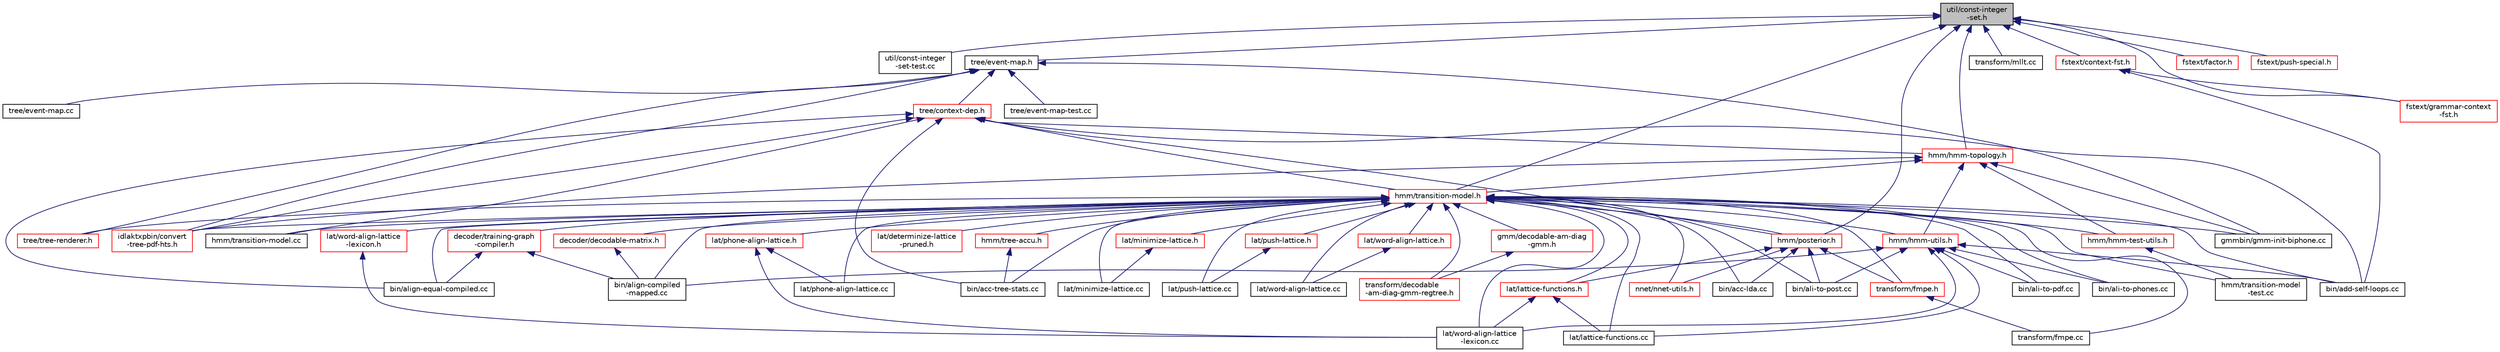 digraph "util/const-integer-set.h"
{
  edge [fontname="Helvetica",fontsize="10",labelfontname="Helvetica",labelfontsize="10"];
  node [fontname="Helvetica",fontsize="10",shape=record];
  Node32 [label="util/const-integer\l-set.h",height=0.2,width=0.4,color="black", fillcolor="grey75", style="filled", fontcolor="black"];
  Node32 -> Node33 [dir="back",color="midnightblue",fontsize="10",style="solid",fontname="Helvetica"];
  Node33 [label="util/const-integer\l-set-test.cc",height=0.2,width=0.4,color="black", fillcolor="white", style="filled",URL="$const-integer-set-test_8cc.html"];
  Node32 -> Node34 [dir="back",color="midnightblue",fontsize="10",style="solid",fontname="Helvetica"];
  Node34 [label="tree/event-map.h",height=0.2,width=0.4,color="black", fillcolor="white", style="filled",URL="$event-map_8h.html"];
  Node34 -> Node35 [dir="back",color="midnightblue",fontsize="10",style="solid",fontname="Helvetica"];
  Node35 [label="tree/context-dep.h",height=0.2,width=0.4,color="red", fillcolor="white", style="filled",URL="$context-dep_8h.html"];
  Node35 -> Node60 [dir="back",color="midnightblue",fontsize="10",style="solid",fontname="Helvetica"];
  Node60 [label="hmm/transition-model.h",height=0.2,width=0.4,color="red", fillcolor="white", style="filled",URL="$transition-model_8h.html"];
  Node60 -> Node61 [dir="back",color="midnightblue",fontsize="10",style="solid",fontname="Helvetica"];
  Node61 [label="tree/tree-renderer.h",height=0.2,width=0.4,color="red", fillcolor="white", style="filled",URL="$tree-renderer_8h.html"];
  Node60 -> Node64 [dir="back",color="midnightblue",fontsize="10",style="solid",fontname="Helvetica"];
  Node64 [label="gmm/decodable-am-diag\l-gmm.h",height=0.2,width=0.4,color="red", fillcolor="white", style="filled",URL="$decodable-am-diag-gmm_8h.html"];
  Node64 -> Node66 [dir="back",color="midnightblue",fontsize="10",style="solid",fontname="Helvetica"];
  Node66 [label="transform/decodable\l-am-diag-gmm-regtree.h",height=0.2,width=0.4,color="red", fillcolor="white", style="filled",URL="$decodable-am-diag-gmm-regtree_8h.html"];
  Node60 -> Node66 [dir="back",color="midnightblue",fontsize="10",style="solid",fontname="Helvetica"];
  Node60 -> Node82 [dir="back",color="midnightblue",fontsize="10",style="solid",fontname="Helvetica"];
  Node82 [label="transform/fmpe.h",height=0.2,width=0.4,color="red", fillcolor="white", style="filled",URL="$fmpe_8h.html"];
  Node82 -> Node84 [dir="back",color="midnightblue",fontsize="10",style="solid",fontname="Helvetica"];
  Node84 [label="transform/fmpe.cc",height=0.2,width=0.4,color="black", fillcolor="white", style="filled",URL="$fmpe_8cc.html"];
  Node60 -> Node91 [dir="back",color="midnightblue",fontsize="10",style="solid",fontname="Helvetica"];
  Node91 [label="hmm/posterior.h",height=0.2,width=0.4,color="red", fillcolor="white", style="filled",URL="$posterior_8h.html"];
  Node91 -> Node82 [dir="back",color="midnightblue",fontsize="10",style="solid",fontname="Helvetica"];
  Node91 -> Node94 [dir="back",color="midnightblue",fontsize="10",style="solid",fontname="Helvetica"];
  Node94 [label="lat/lattice-functions.h",height=0.2,width=0.4,color="red", fillcolor="white", style="filled",URL="$lattice-functions_8h.html"];
  Node94 -> Node102 [dir="back",color="midnightblue",fontsize="10",style="solid",fontname="Helvetica"];
  Node102 [label="lat/lattice-functions.cc",height=0.2,width=0.4,color="black", fillcolor="white", style="filled",URL="$lattice-functions_8cc.html"];
  Node94 -> Node105 [dir="back",color="midnightblue",fontsize="10",style="solid",fontname="Helvetica"];
  Node105 [label="lat/word-align-lattice\l-lexicon.cc",height=0.2,width=0.4,color="black", fillcolor="white", style="filled",URL="$word-align-lattice-lexicon_8cc.html"];
  Node91 -> Node160 [dir="back",color="midnightblue",fontsize="10",style="solid",fontname="Helvetica"];
  Node160 [label="nnet/nnet-utils.h",height=0.2,width=0.4,color="red", fillcolor="white", style="filled",URL="$nnet-utils_8h.html"];
  Node91 -> Node203 [dir="back",color="midnightblue",fontsize="10",style="solid",fontname="Helvetica"];
  Node203 [label="bin/acc-lda.cc",height=0.2,width=0.4,color="black", fillcolor="white", style="filled",URL="$acc-lda_8cc.html"];
  Node91 -> Node204 [dir="back",color="midnightblue",fontsize="10",style="solid",fontname="Helvetica"];
  Node204 [label="bin/ali-to-post.cc",height=0.2,width=0.4,color="black", fillcolor="white", style="filled",URL="$ali-to-post_8cc.html"];
  Node60 -> Node84 [dir="back",color="midnightblue",fontsize="10",style="solid",fontname="Helvetica"];
  Node60 -> Node350 [dir="back",color="midnightblue",fontsize="10",style="solid",fontname="Helvetica"];
  Node350 [label="hmm/hmm-test-utils.h",height=0.2,width=0.4,color="red", fillcolor="white", style="filled",URL="$hmm-test-utils_8h.html"];
  Node350 -> Node353 [dir="back",color="midnightblue",fontsize="10",style="solid",fontname="Helvetica"];
  Node353 [label="hmm/transition-model\l-test.cc",height=0.2,width=0.4,color="black", fillcolor="white", style="filled",URL="$transition-model-test_8cc.html"];
  Node60 -> Node356 [dir="back",color="midnightblue",fontsize="10",style="solid",fontname="Helvetica"];
  Node356 [label="hmm/hmm-utils.h",height=0.2,width=0.4,color="red", fillcolor="white", style="filled",URL="$hmm-utils_8h.html"];
  Node356 -> Node102 [dir="back",color="midnightblue",fontsize="10",style="solid",fontname="Helvetica"];
  Node356 -> Node105 [dir="back",color="midnightblue",fontsize="10",style="solid",fontname="Helvetica"];
  Node356 -> Node359 [dir="back",color="midnightblue",fontsize="10",style="solid",fontname="Helvetica"];
  Node359 [label="bin/add-self-loops.cc",height=0.2,width=0.4,color="black", fillcolor="white", style="filled",URL="$add-self-loops_8cc.html"];
  Node356 -> Node360 [dir="back",color="midnightblue",fontsize="10",style="solid",fontname="Helvetica"];
  Node360 [label="bin/ali-to-pdf.cc",height=0.2,width=0.4,color="black", fillcolor="white", style="filled",URL="$ali-to-pdf_8cc.html"];
  Node356 -> Node361 [dir="back",color="midnightblue",fontsize="10",style="solid",fontname="Helvetica"];
  Node361 [label="bin/ali-to-phones.cc",height=0.2,width=0.4,color="black", fillcolor="white", style="filled",URL="$ali-to-phones_8cc.html"];
  Node356 -> Node204 [dir="back",color="midnightblue",fontsize="10",style="solid",fontname="Helvetica"];
  Node356 -> Node362 [dir="back",color="midnightblue",fontsize="10",style="solid",fontname="Helvetica"];
  Node362 [label="bin/align-compiled\l-mapped.cc",height=0.2,width=0.4,color="black", fillcolor="white", style="filled",URL="$align-compiled-mapped_8cc.html"];
  Node60 -> Node52 [dir="back",color="midnightblue",fontsize="10",style="solid",fontname="Helvetica"];
  Node52 [label="hmm/tree-accu.h",height=0.2,width=0.4,color="red", fillcolor="white", style="filled",URL="$tree-accu_8h.html"];
  Node52 -> Node48 [dir="back",color="midnightblue",fontsize="10",style="solid",fontname="Helvetica"];
  Node48 [label="bin/acc-tree-stats.cc",height=0.2,width=0.4,color="black", fillcolor="white", style="filled",URL="$acc-tree-stats_8cc.html"];
  Node60 -> Node353 [dir="back",color="midnightblue",fontsize="10",style="solid",fontname="Helvetica"];
  Node60 -> Node376 [dir="back",color="midnightblue",fontsize="10",style="solid",fontname="Helvetica"];
  Node376 [label="hmm/transition-model.cc",height=0.2,width=0.4,color="black", fillcolor="white", style="filled",URL="$transition-model_8cc.html"];
  Node60 -> Node377 [dir="back",color="midnightblue",fontsize="10",style="solid",fontname="Helvetica"];
  Node377 [label="decoder/decodable-matrix.h",height=0.2,width=0.4,color="red", fillcolor="white", style="filled",URL="$decodable-matrix_8h.html"];
  Node377 -> Node362 [dir="back",color="midnightblue",fontsize="10",style="solid",fontname="Helvetica"];
  Node60 -> Node383 [dir="back",color="midnightblue",fontsize="10",style="solid",fontname="Helvetica"];
  Node383 [label="lat/determinize-lattice\l-pruned.h",height=0.2,width=0.4,color="red", fillcolor="white", style="filled",URL="$determinize-lattice-pruned_8h.html"];
  Node60 -> Node94 [dir="back",color="midnightblue",fontsize="10",style="solid",fontname="Helvetica"];
  Node60 -> Node394 [dir="back",color="midnightblue",fontsize="10",style="solid",fontname="Helvetica"];
  Node394 [label="decoder/training-graph\l-compiler.h",height=0.2,width=0.4,color="red", fillcolor="white", style="filled",URL="$training-graph-compiler_8h.html"];
  Node394 -> Node362 [dir="back",color="midnightblue",fontsize="10",style="solid",fontname="Helvetica"];
  Node394 -> Node395 [dir="back",color="midnightblue",fontsize="10",style="solid",fontname="Helvetica"];
  Node395 [label="bin/align-equal-compiled.cc",height=0.2,width=0.4,color="black", fillcolor="white", style="filled",URL="$align-equal-compiled_8cc.html"];
  Node60 -> Node399 [dir="back",color="midnightblue",fontsize="10",style="solid",fontname="Helvetica"];
  Node399 [label="lat/minimize-lattice.h",height=0.2,width=0.4,color="red", fillcolor="white", style="filled",URL="$minimize-lattice_8h.html"];
  Node399 -> Node401 [dir="back",color="midnightblue",fontsize="10",style="solid",fontname="Helvetica"];
  Node401 [label="lat/minimize-lattice.cc",height=0.2,width=0.4,color="black", fillcolor="white", style="filled",URL="$minimize-lattice_8cc.html"];
  Node60 -> Node403 [dir="back",color="midnightblue",fontsize="10",style="solid",fontname="Helvetica"];
  Node403 [label="lat/push-lattice.h",height=0.2,width=0.4,color="red", fillcolor="white", style="filled",URL="$push-lattice_8h.html"];
  Node403 -> Node405 [dir="back",color="midnightblue",fontsize="10",style="solid",fontname="Helvetica"];
  Node405 [label="lat/push-lattice.cc",height=0.2,width=0.4,color="black", fillcolor="white", style="filled",URL="$push-lattice_8cc.html"];
  Node60 -> Node102 [dir="back",color="midnightblue",fontsize="10",style="solid",fontname="Helvetica"];
  Node60 -> Node401 [dir="back",color="midnightblue",fontsize="10",style="solid",fontname="Helvetica"];
  Node60 -> Node407 [dir="back",color="midnightblue",fontsize="10",style="solid",fontname="Helvetica"];
  Node407 [label="lat/phone-align-lattice.h",height=0.2,width=0.4,color="red", fillcolor="white", style="filled",URL="$phone-align-lattice_8h.html"];
  Node407 -> Node408 [dir="back",color="midnightblue",fontsize="10",style="solid",fontname="Helvetica"];
  Node408 [label="lat/phone-align-lattice.cc",height=0.2,width=0.4,color="black", fillcolor="white", style="filled",URL="$phone-align-lattice_8cc.html"];
  Node407 -> Node105 [dir="back",color="midnightblue",fontsize="10",style="solid",fontname="Helvetica"];
  Node60 -> Node408 [dir="back",color="midnightblue",fontsize="10",style="solid",fontname="Helvetica"];
  Node60 -> Node405 [dir="back",color="midnightblue",fontsize="10",style="solid",fontname="Helvetica"];
  Node60 -> Node409 [dir="back",color="midnightblue",fontsize="10",style="solid",fontname="Helvetica"];
  Node409 [label="lat/word-align-lattice\l-lexicon.h",height=0.2,width=0.4,color="red", fillcolor="white", style="filled",URL="$word-align-lattice-lexicon_8h.html"];
  Node409 -> Node105 [dir="back",color="midnightblue",fontsize="10",style="solid",fontname="Helvetica"];
  Node60 -> Node105 [dir="back",color="midnightblue",fontsize="10",style="solid",fontname="Helvetica"];
  Node60 -> Node410 [dir="back",color="midnightblue",fontsize="10",style="solid",fontname="Helvetica"];
  Node410 [label="lat/word-align-lattice.h",height=0.2,width=0.4,color="red", fillcolor="white", style="filled",URL="$word-align-lattice_8h.html"];
  Node410 -> Node411 [dir="back",color="midnightblue",fontsize="10",style="solid",fontname="Helvetica"];
  Node411 [label="lat/word-align-lattice.cc",height=0.2,width=0.4,color="black", fillcolor="white", style="filled",URL="$word-align-lattice_8cc.html"];
  Node60 -> Node411 [dir="back",color="midnightblue",fontsize="10",style="solid",fontname="Helvetica"];
  Node60 -> Node160 [dir="back",color="midnightblue",fontsize="10",style="solid",fontname="Helvetica"];
  Node60 -> Node203 [dir="back",color="midnightblue",fontsize="10",style="solid",fontname="Helvetica"];
  Node60 -> Node48 [dir="back",color="midnightblue",fontsize="10",style="solid",fontname="Helvetica"];
  Node60 -> Node359 [dir="back",color="midnightblue",fontsize="10",style="solid",fontname="Helvetica"];
  Node60 -> Node360 [dir="back",color="midnightblue",fontsize="10",style="solid",fontname="Helvetica"];
  Node60 -> Node361 [dir="back",color="midnightblue",fontsize="10",style="solid",fontname="Helvetica"];
  Node60 -> Node204 [dir="back",color="midnightblue",fontsize="10",style="solid",fontname="Helvetica"];
  Node60 -> Node362 [dir="back",color="midnightblue",fontsize="10",style="solid",fontname="Helvetica"];
  Node60 -> Node395 [dir="back",color="midnightblue",fontsize="10",style="solid",fontname="Helvetica"];
  Node60 -> Node434 [dir="back",color="midnightblue",fontsize="10",style="solid",fontname="Helvetica"];
  Node434 [label="gmmbin/gmm-init-biphone.cc",height=0.2,width=0.4,color="black", fillcolor="white", style="filled",URL="$gmm-init-biphone_8cc.html"];
  Node60 -> Node501 [dir="back",color="midnightblue",fontsize="10",style="solid",fontname="Helvetica"];
  Node501 [label="idlaktxpbin/convert\l-tree-pdf-hts.h",height=0.2,width=0.4,color="red", fillcolor="white", style="filled",URL="$convert-tree-pdf-hts_8h.html"];
  Node35 -> Node503 [dir="back",color="midnightblue",fontsize="10",style="solid",fontname="Helvetica"];
  Node503 [label="hmm/hmm-topology.h",height=0.2,width=0.4,color="red", fillcolor="white", style="filled",URL="$hmm-topology_8h.html"];
  Node503 -> Node60 [dir="back",color="midnightblue",fontsize="10",style="solid",fontname="Helvetica"];
  Node503 -> Node350 [dir="back",color="midnightblue",fontsize="10",style="solid",fontname="Helvetica"];
  Node503 -> Node356 [dir="back",color="midnightblue",fontsize="10",style="solid",fontname="Helvetica"];
  Node503 -> Node434 [dir="back",color="midnightblue",fontsize="10",style="solid",fontname="Helvetica"];
  Node503 -> Node501 [dir="back",color="midnightblue",fontsize="10",style="solid",fontname="Helvetica"];
  Node35 -> Node91 [dir="back",color="midnightblue",fontsize="10",style="solid",fontname="Helvetica"];
  Node35 -> Node376 [dir="back",color="midnightblue",fontsize="10",style="solid",fontname="Helvetica"];
  Node35 -> Node48 [dir="back",color="midnightblue",fontsize="10",style="solid",fontname="Helvetica"];
  Node35 -> Node359 [dir="back",color="midnightblue",fontsize="10",style="solid",fontname="Helvetica"];
  Node35 -> Node395 [dir="back",color="midnightblue",fontsize="10",style="solid",fontname="Helvetica"];
  Node35 -> Node501 [dir="back",color="midnightblue",fontsize="10",style="solid",fontname="Helvetica"];
  Node34 -> Node511 [dir="back",color="midnightblue",fontsize="10",style="solid",fontname="Helvetica"];
  Node511 [label="tree/event-map-test.cc",height=0.2,width=0.4,color="black", fillcolor="white", style="filled",URL="$event-map-test_8cc.html"];
  Node34 -> Node512 [dir="back",color="midnightblue",fontsize="10",style="solid",fontname="Helvetica"];
  Node512 [label="tree/event-map.cc",height=0.2,width=0.4,color="black", fillcolor="white", style="filled",URL="$event-map_8cc.html"];
  Node34 -> Node61 [dir="back",color="midnightblue",fontsize="10",style="solid",fontname="Helvetica"];
  Node34 -> Node434 [dir="back",color="midnightblue",fontsize="10",style="solid",fontname="Helvetica"];
  Node34 -> Node501 [dir="back",color="midnightblue",fontsize="10",style="solid",fontname="Helvetica"];
  Node32 -> Node60 [dir="back",color="midnightblue",fontsize="10",style="solid",fontname="Helvetica"];
  Node32 -> Node503 [dir="back",color="midnightblue",fontsize="10",style="solid",fontname="Helvetica"];
  Node32 -> Node91 [dir="back",color="midnightblue",fontsize="10",style="solid",fontname="Helvetica"];
  Node32 -> Node513 [dir="back",color="midnightblue",fontsize="10",style="solid",fontname="Helvetica"];
  Node513 [label="transform/mllt.cc",height=0.2,width=0.4,color="black", fillcolor="white", style="filled",URL="$mllt_8cc.html"];
  Node32 -> Node514 [dir="back",color="midnightblue",fontsize="10",style="solid",fontname="Helvetica"];
  Node514 [label="fstext/context-fst.h",height=0.2,width=0.4,color="red", fillcolor="white", style="filled",URL="$context-fst_8h.html"];
  Node514 -> Node572 [dir="back",color="midnightblue",fontsize="10",style="solid",fontname="Helvetica"];
  Node572 [label="fstext/grammar-context\l-fst.h",height=0.2,width=0.4,color="red", fillcolor="white", style="filled",URL="$grammar-context-fst_8h.html"];
  Node514 -> Node359 [dir="back",color="midnightblue",fontsize="10",style="solid",fontname="Helvetica"];
  Node32 -> Node580 [dir="back",color="midnightblue",fontsize="10",style="solid",fontname="Helvetica"];
  Node580 [label="fstext/factor.h",height=0.2,width=0.4,color="red", fillcolor="white", style="filled",URL="$factor_8h.html"];
  Node32 -> Node572 [dir="back",color="midnightblue",fontsize="10",style="solid",fontname="Helvetica"];
  Node32 -> Node621 [dir="back",color="midnightblue",fontsize="10",style="solid",fontname="Helvetica"];
  Node621 [label="fstext/push-special.h",height=0.2,width=0.4,color="red", fillcolor="white", style="filled",URL="$push-special_8h.html"];
}
